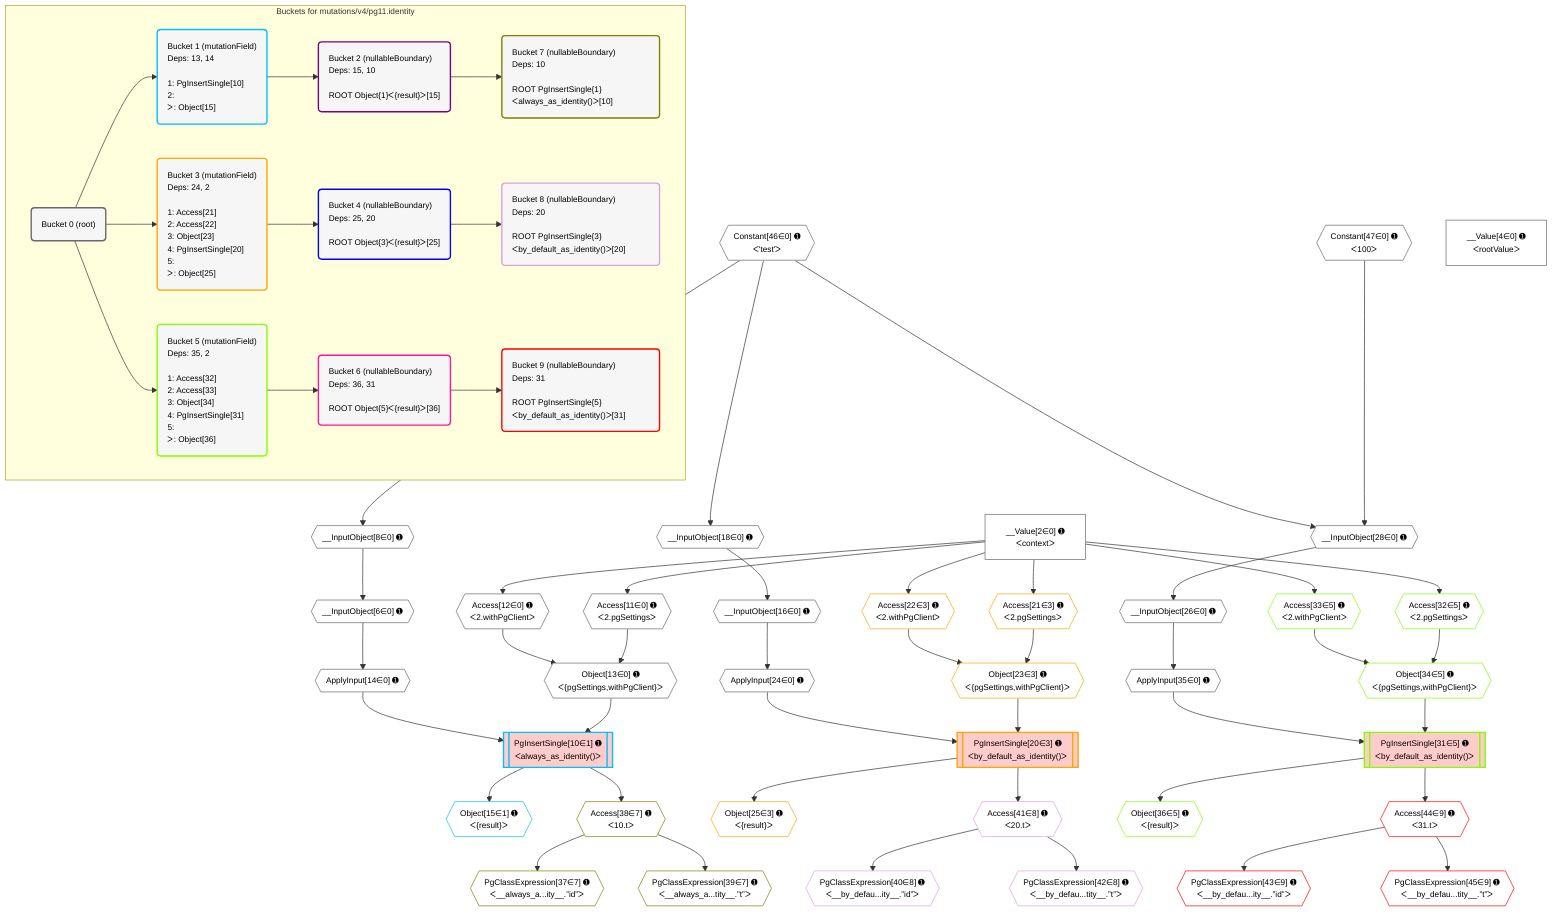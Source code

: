 %%{init: {'themeVariables': { 'fontSize': '12px'}}}%%
graph TD
    classDef path fill:#eee,stroke:#000,color:#000
    classDef plan fill:#fff,stroke-width:1px,color:#000
    classDef itemplan fill:#fff,stroke-width:2px,color:#000
    classDef unbatchedplan fill:#dff,stroke-width:1px,color:#000
    classDef sideeffectplan fill:#fcc,stroke-width:2px,color:#000
    classDef bucket fill:#f6f6f6,color:#000,stroke-width:2px,text-align:left


    %% plan dependencies
    __InputObject6{{"__InputObject[6∈0] ➊"}}:::plan
    __InputObject8{{"__InputObject[8∈0] ➊"}}:::plan
    __InputObject8 --> __InputObject6
    Object13{{"Object[13∈0] ➊<br />ᐸ{pgSettings,withPgClient}ᐳ"}}:::plan
    Access11{{"Access[11∈0] ➊<br />ᐸ2.pgSettingsᐳ"}}:::plan
    Access12{{"Access[12∈0] ➊<br />ᐸ2.withPgClientᐳ"}}:::plan
    Access11 & Access12 --> Object13
    __InputObject16{{"__InputObject[16∈0] ➊"}}:::plan
    __InputObject18{{"__InputObject[18∈0] ➊"}}:::plan
    __InputObject18 --> __InputObject16
    Constant46{{"Constant[46∈0] ➊<br />ᐸ'test'ᐳ"}}:::plan
    Constant46 --> __InputObject18
    __InputObject26{{"__InputObject[26∈0] ➊"}}:::plan
    __InputObject28{{"__InputObject[28∈0] ➊"}}:::plan
    __InputObject28 --> __InputObject26
    Constant47{{"Constant[47∈0] ➊<br />ᐸ100ᐳ"}}:::plan
    Constant47 & Constant46 --> __InputObject28
    Constant46 --> __InputObject8
    __Value2["__Value[2∈0] ➊<br />ᐸcontextᐳ"]:::plan
    __Value2 --> Access11
    __Value2 --> Access12
    ApplyInput14{{"ApplyInput[14∈0] ➊"}}:::plan
    __InputObject6 --> ApplyInput14
    ApplyInput24{{"ApplyInput[24∈0] ➊"}}:::plan
    __InputObject16 --> ApplyInput24
    ApplyInput35{{"ApplyInput[35∈0] ➊"}}:::plan
    __InputObject26 --> ApplyInput35
    __Value4["__Value[4∈0] ➊<br />ᐸrootValueᐳ"]:::plan
    PgInsertSingle10[["PgInsertSingle[10∈1] ➊<br />ᐸalways_as_identity()ᐳ"]]:::sideeffectplan
    Object13 & ApplyInput14 --> PgInsertSingle10
    Object15{{"Object[15∈1] ➊<br />ᐸ{result}ᐳ"}}:::plan
    PgInsertSingle10 --> Object15
    PgClassExpression37{{"PgClassExpression[37∈7] ➊<br />ᐸ__always_a...ity__.”id”ᐳ"}}:::plan
    Access38{{"Access[38∈7] ➊<br />ᐸ10.tᐳ"}}:::plan
    Access38 --> PgClassExpression37
    PgInsertSingle10 --> Access38
    PgClassExpression39{{"PgClassExpression[39∈7] ➊<br />ᐸ__always_a...tity__.”t”ᐳ"}}:::plan
    Access38 --> PgClassExpression39
    PgInsertSingle20[["PgInsertSingle[20∈3] ➊<br />ᐸby_default_as_identity()ᐳ"]]:::sideeffectplan
    Object23{{"Object[23∈3] ➊<br />ᐸ{pgSettings,withPgClient}ᐳ"}}:::plan
    Object23 & ApplyInput24 --> PgInsertSingle20
    Access21{{"Access[21∈3] ➊<br />ᐸ2.pgSettingsᐳ"}}:::plan
    Access22{{"Access[22∈3] ➊<br />ᐸ2.withPgClientᐳ"}}:::plan
    Access21 & Access22 --> Object23
    __Value2 --> Access21
    __Value2 --> Access22
    Object25{{"Object[25∈3] ➊<br />ᐸ{result}ᐳ"}}:::plan
    PgInsertSingle20 --> Object25
    PgClassExpression40{{"PgClassExpression[40∈8] ➊<br />ᐸ__by_defau...ity__.”id”ᐳ"}}:::plan
    Access41{{"Access[41∈8] ➊<br />ᐸ20.tᐳ"}}:::plan
    Access41 --> PgClassExpression40
    PgInsertSingle20 --> Access41
    PgClassExpression42{{"PgClassExpression[42∈8] ➊<br />ᐸ__by_defau...tity__.”t”ᐳ"}}:::plan
    Access41 --> PgClassExpression42
    PgInsertSingle31[["PgInsertSingle[31∈5] ➊<br />ᐸby_default_as_identity()ᐳ"]]:::sideeffectplan
    Object34{{"Object[34∈5] ➊<br />ᐸ{pgSettings,withPgClient}ᐳ"}}:::plan
    Object34 & ApplyInput35 --> PgInsertSingle31
    Access32{{"Access[32∈5] ➊<br />ᐸ2.pgSettingsᐳ"}}:::plan
    Access33{{"Access[33∈5] ➊<br />ᐸ2.withPgClientᐳ"}}:::plan
    Access32 & Access33 --> Object34
    __Value2 --> Access32
    __Value2 --> Access33
    Object36{{"Object[36∈5] ➊<br />ᐸ{result}ᐳ"}}:::plan
    PgInsertSingle31 --> Object36
    PgClassExpression43{{"PgClassExpression[43∈9] ➊<br />ᐸ__by_defau...ity__.”id”ᐳ"}}:::plan
    Access44{{"Access[44∈9] ➊<br />ᐸ31.tᐳ"}}:::plan
    Access44 --> PgClassExpression43
    PgInsertSingle31 --> Access44
    PgClassExpression45{{"PgClassExpression[45∈9] ➊<br />ᐸ__by_defau...tity__.”t”ᐳ"}}:::plan
    Access44 --> PgClassExpression45

    %% define steps

    subgraph "Buckets for mutations/v4/pg11.identity"
    Bucket0("Bucket 0 (root)"):::bucket
    classDef bucket0 stroke:#696969
    class Bucket0,__Value2,__Value4,__InputObject6,__InputObject8,Access11,Access12,Object13,ApplyInput14,__InputObject16,__InputObject18,ApplyInput24,__InputObject26,__InputObject28,ApplyInput35,Constant46,Constant47 bucket0
    Bucket1("Bucket 1 (mutationField)<br />Deps: 13, 14<br /><br />1: PgInsertSingle[10]<br />2: <br />ᐳ: Object[15]"):::bucket
    classDef bucket1 stroke:#00bfff
    class Bucket1,PgInsertSingle10,Object15 bucket1
    Bucket2("Bucket 2 (nullableBoundary)<br />Deps: 15, 10<br /><br />ROOT Object{1}ᐸ{result}ᐳ[15]"):::bucket
    classDef bucket2 stroke:#7f007f
    class Bucket2 bucket2
    Bucket3("Bucket 3 (mutationField)<br />Deps: 24, 2<br /><br />1: Access[21]<br />2: Access[22]<br />3: Object[23]<br />4: PgInsertSingle[20]<br />5: <br />ᐳ: Object[25]"):::bucket
    classDef bucket3 stroke:#ffa500
    class Bucket3,PgInsertSingle20,Access21,Access22,Object23,Object25 bucket3
    Bucket4("Bucket 4 (nullableBoundary)<br />Deps: 25, 20<br /><br />ROOT Object{3}ᐸ{result}ᐳ[25]"):::bucket
    classDef bucket4 stroke:#0000ff
    class Bucket4 bucket4
    Bucket5("Bucket 5 (mutationField)<br />Deps: 35, 2<br /><br />1: Access[32]<br />2: Access[33]<br />3: Object[34]<br />4: PgInsertSingle[31]<br />5: <br />ᐳ: Object[36]"):::bucket
    classDef bucket5 stroke:#7fff00
    class Bucket5,PgInsertSingle31,Access32,Access33,Object34,Object36 bucket5
    Bucket6("Bucket 6 (nullableBoundary)<br />Deps: 36, 31<br /><br />ROOT Object{5}ᐸ{result}ᐳ[36]"):::bucket
    classDef bucket6 stroke:#ff1493
    class Bucket6 bucket6
    Bucket7("Bucket 7 (nullableBoundary)<br />Deps: 10<br /><br />ROOT PgInsertSingle{1}ᐸalways_as_identity()ᐳ[10]"):::bucket
    classDef bucket7 stroke:#808000
    class Bucket7,PgClassExpression37,Access38,PgClassExpression39 bucket7
    Bucket8("Bucket 8 (nullableBoundary)<br />Deps: 20<br /><br />ROOT PgInsertSingle{3}ᐸby_default_as_identity()ᐳ[20]"):::bucket
    classDef bucket8 stroke:#dda0dd
    class Bucket8,PgClassExpression40,Access41,PgClassExpression42 bucket8
    Bucket9("Bucket 9 (nullableBoundary)<br />Deps: 31<br /><br />ROOT PgInsertSingle{5}ᐸby_default_as_identity()ᐳ[31]"):::bucket
    classDef bucket9 stroke:#ff0000
    class Bucket9,PgClassExpression43,Access44,PgClassExpression45 bucket9
    Bucket0 --> Bucket1 & Bucket3 & Bucket5
    Bucket1 --> Bucket2
    Bucket2 --> Bucket7
    Bucket3 --> Bucket4
    Bucket4 --> Bucket8
    Bucket5 --> Bucket6
    Bucket6 --> Bucket9
    end